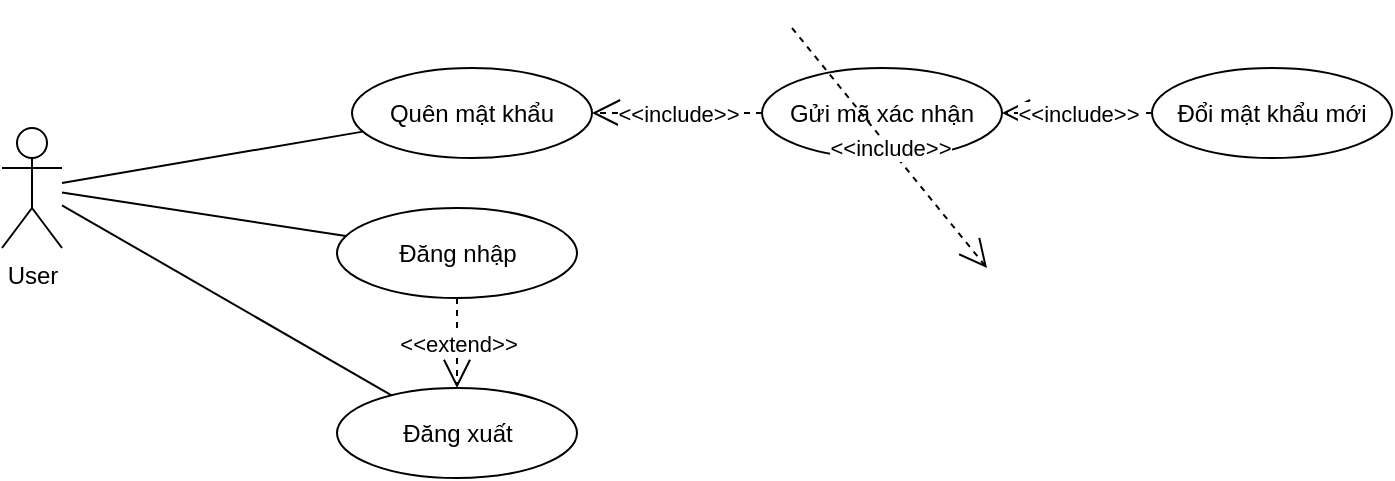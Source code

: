 <mxfile version="24.7.17">
  <diagram name="Page-1" id="N2uSfmog41vRjkX8YVxG">
    <mxGraphModel dx="1290" dy="563" grid="1" gridSize="10" guides="1" tooltips="1" connect="1" arrows="1" fold="1" page="1" pageScale="1" pageWidth="850" pageHeight="1100" math="0" shadow="0">
      <root>
        <mxCell id="0" />
        <mxCell id="1" parent="0" />
        <mxCell id="cNN2dI21RtlMbFky-l4t-1" value="User" style="shape=umlActor;verticalLabelPosition=bottom;verticalAlign=top;html=1;outlineConnect=0;" parent="1" vertex="1">
          <mxGeometry x="110" y="180" width="30" height="60" as="geometry" />
        </mxCell>
        <mxCell id="cNN2dI21RtlMbFky-l4t-2" value="Đăng nhập" style="ellipse;whiteSpace=wrap;html=1;" parent="1" vertex="1">
          <mxGeometry x="277.5" y="220" width="120" height="45" as="geometry" />
        </mxCell>
        <mxCell id="cNN2dI21RtlMbFky-l4t-5" value="" style="endArrow=none;html=1;rounded=0;strokeColor=default;align=center;verticalAlign=middle;fontFamily=Helvetica;fontSize=11;fontColor=default;labelBackgroundColor=default;edgeStyle=none;" parent="1" source="cNN2dI21RtlMbFky-l4t-1" target="cNN2dI21RtlMbFky-l4t-2" edge="1">
          <mxGeometry width="50" height="50" relative="1" as="geometry">
            <mxPoint x="135" y="210" as="sourcePoint" />
            <mxPoint x="314" y="135" as="targetPoint" />
          </mxGeometry>
        </mxCell>
        <mxCell id="cNN2dI21RtlMbFky-l4t-13" value="Đăng xuất" style="ellipse;whiteSpace=wrap;html=1;" parent="1" vertex="1">
          <mxGeometry x="277.5" y="310" width="120" height="45" as="geometry" />
        </mxCell>
        <mxCell id="cNN2dI21RtlMbFky-l4t-14" value="" style="endArrow=none;html=1;rounded=0;strokeColor=default;align=center;verticalAlign=middle;fontFamily=Helvetica;fontSize=11;fontColor=default;labelBackgroundColor=default;edgeStyle=none;" parent="1" source="cNN2dI21RtlMbFky-l4t-1" target="cNN2dI21RtlMbFky-l4t-13" edge="1">
          <mxGeometry width="50" height="50" relative="1" as="geometry">
            <mxPoint x="150" y="209" as="sourcePoint" />
            <mxPoint x="290" y="204" as="targetPoint" />
          </mxGeometry>
        </mxCell>
        <mxCell id="cNN2dI21RtlMbFky-l4t-16" value="&amp;lt;&amp;lt;extend&amp;gt;&amp;gt;" style="endArrow=open;endSize=12;dashed=1;html=1;rounded=0;strokeColor=default;align=center;verticalAlign=middle;fontFamily=Helvetica;fontSize=11;fontColor=default;labelBackgroundColor=default;edgeStyle=none;" parent="1" source="cNN2dI21RtlMbFky-l4t-2" target="cNN2dI21RtlMbFky-l4t-13" edge="1">
          <mxGeometry width="160" relative="1" as="geometry">
            <mxPoint x="350" y="50" as="sourcePoint" />
            <mxPoint x="350" y="100" as="targetPoint" />
            <mxPoint as="offset" />
          </mxGeometry>
        </mxCell>
        <mxCell id="cNN2dI21RtlMbFky-l4t-17" value="Quên mật khẩu" style="ellipse;whiteSpace=wrap;html=1;" parent="1" vertex="1">
          <mxGeometry x="285" y="150" width="120" height="45" as="geometry" />
        </mxCell>
        <mxCell id="cNN2dI21RtlMbFky-l4t-18" value="" style="endArrow=none;html=1;rounded=0;strokeColor=default;align=center;verticalAlign=middle;fontFamily=Helvetica;fontSize=11;fontColor=default;labelBackgroundColor=default;edgeStyle=none;" parent="1" source="cNN2dI21RtlMbFky-l4t-1" target="cNN2dI21RtlMbFky-l4t-17" edge="1">
          <mxGeometry width="50" height="50" relative="1" as="geometry">
            <mxPoint x="150" y="216" as="sourcePoint" />
            <mxPoint x="308" y="276" as="targetPoint" />
          </mxGeometry>
        </mxCell>
        <mxCell id="cNN2dI21RtlMbFky-l4t-19" value="Gửi mã xác nhận" style="ellipse;whiteSpace=wrap;html=1;" parent="1" vertex="1">
          <mxGeometry x="490" y="150" width="120" height="45" as="geometry" />
        </mxCell>
        <mxCell id="cNN2dI21RtlMbFky-l4t-20" value="&amp;lt;&amp;lt;include&amp;gt;&amp;gt;" style="endArrow=open;endSize=12;dashed=1;html=1;rounded=0;strokeColor=default;align=center;verticalAlign=middle;fontFamily=Helvetica;fontSize=11;fontColor=default;labelBackgroundColor=default;edgeStyle=none;" parent="1" source="cNN2dI21RtlMbFky-l4t-19" target="cNN2dI21RtlMbFky-l4t-17" edge="1">
          <mxGeometry width="160" relative="1" as="geometry">
            <mxPoint x="350" y="50" as="sourcePoint" />
            <mxPoint x="350" y="100" as="targetPoint" />
            <mxPoint as="offset" />
          </mxGeometry>
        </mxCell>
        <mxCell id="cNN2dI21RtlMbFky-l4t-21" value="Đổi mật khẩu mới" style="ellipse;whiteSpace=wrap;html=1;" parent="1" vertex="1">
          <mxGeometry x="685" y="150" width="120" height="45" as="geometry" />
        </mxCell>
        <mxCell id="cNN2dI21RtlMbFky-l4t-22" value="&amp;lt;&amp;lt;include&amp;gt;&amp;gt;" style="endArrow=open;endSize=12;dashed=1;html=1;rounded=0;strokeColor=default;align=center;verticalAlign=middle;fontFamily=Helvetica;fontSize=11;fontColor=default;labelBackgroundColor=default;edgeStyle=none;" parent="1" source="cNN2dI21RtlMbFky-l4t-21" target="cNN2dI21RtlMbFky-l4t-19" edge="1">
          <mxGeometry width="160" relative="1" as="geometry">
            <mxPoint x="499" y="340" as="sourcePoint" />
            <mxPoint x="406" y="354" as="targetPoint" />
            <mxPoint as="offset" />
          </mxGeometry>
        </mxCell>
        <mxCell id="cNN2dI21RtlMbFky-l4t-26" value="&amp;lt;&amp;lt;include&amp;gt;&amp;gt;" style="endArrow=open;endSize=12;dashed=1;html=1;rounded=0;strokeColor=default;align=center;verticalAlign=middle;fontFamily=Helvetica;fontSize=11;fontColor=default;labelBackgroundColor=default;edgeStyle=none;" parent="1" source="cNN2dI21RtlMbFky-l4t-24" edge="1">
          <mxGeometry width="160" relative="1" as="geometry">
            <mxPoint x="505" y="130" as="sourcePoint" />
            <mxPoint x="602.5" y="250" as="targetPoint" />
            <mxPoint as="offset" />
          </mxGeometry>
        </mxCell>
      </root>
    </mxGraphModel>
  </diagram>
</mxfile>
